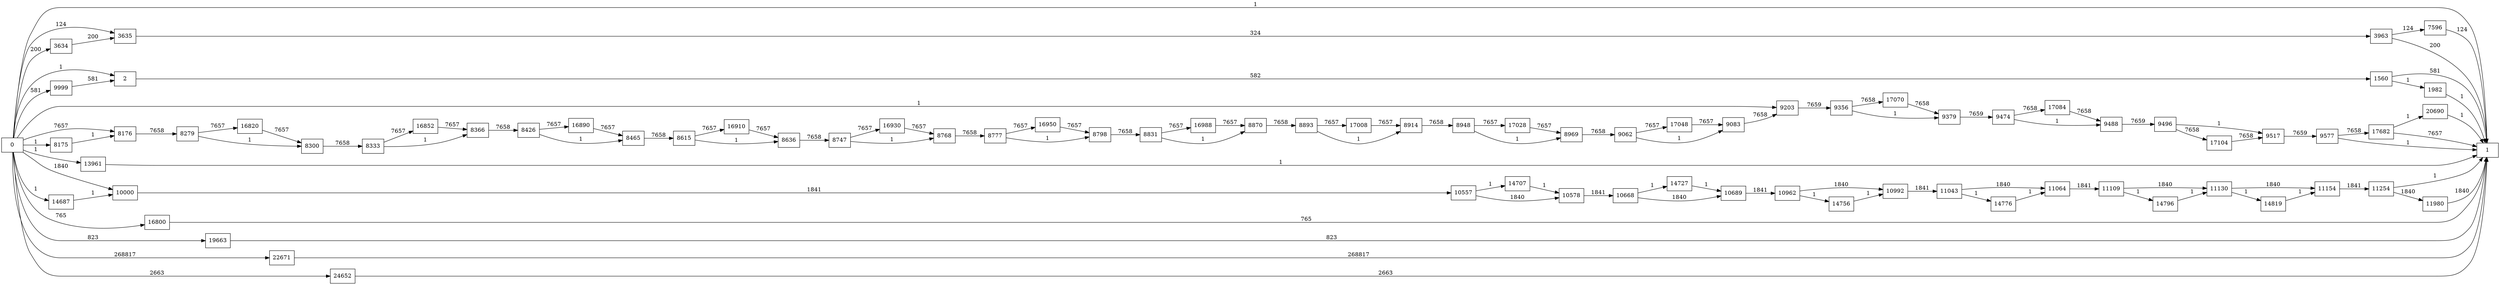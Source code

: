 digraph {
	graph [rankdir=LR]
	node [shape=rectangle]
	2 -> 1560 [label=582]
	1560 -> 1 [label=581]
	1560 -> 1982 [label=1]
	1982 -> 1 [label=1]
	3634 -> 3635 [label=200]
	3635 -> 3963 [label=324]
	3963 -> 1 [label=200]
	3963 -> 7596 [label=124]
	7596 -> 1 [label=124]
	8175 -> 8176 [label=1]
	8176 -> 8279 [label=7658]
	8279 -> 8300 [label=1]
	8279 -> 16820 [label=7657]
	8300 -> 8333 [label=7658]
	8333 -> 8366 [label=1]
	8333 -> 16852 [label=7657]
	8366 -> 8426 [label=7658]
	8426 -> 8465 [label=1]
	8426 -> 16890 [label=7657]
	8465 -> 8615 [label=7658]
	8615 -> 8636 [label=1]
	8615 -> 16910 [label=7657]
	8636 -> 8747 [label=7658]
	8747 -> 8768 [label=1]
	8747 -> 16930 [label=7657]
	8768 -> 8777 [label=7658]
	8777 -> 8798 [label=1]
	8777 -> 16950 [label=7657]
	8798 -> 8831 [label=7658]
	8831 -> 8870 [label=1]
	8831 -> 16988 [label=7657]
	8870 -> 8893 [label=7658]
	8893 -> 8914 [label=1]
	8893 -> 17008 [label=7657]
	8914 -> 8948 [label=7658]
	8948 -> 8969 [label=1]
	8948 -> 17028 [label=7657]
	8969 -> 9062 [label=7658]
	9062 -> 9083 [label=1]
	9062 -> 17048 [label=7657]
	9083 -> 9203 [label=7658]
	9203 -> 9356 [label=7659]
	9356 -> 9379 [label=1]
	9356 -> 17070 [label=7658]
	9379 -> 9474 [label=7659]
	9474 -> 9488 [label=1]
	9474 -> 17084 [label=7658]
	9488 -> 9496 [label=7659]
	9496 -> 9517 [label=1]
	9496 -> 17104 [label=7658]
	9517 -> 9577 [label=7659]
	9577 -> 1 [label=1]
	9577 -> 17682 [label=7658]
	9999 -> 2 [label=581]
	10000 -> 10557 [label=1841]
	10557 -> 10578 [label=1840]
	10557 -> 14707 [label=1]
	10578 -> 10668 [label=1841]
	10668 -> 10689 [label=1840]
	10668 -> 14727 [label=1]
	10689 -> 10962 [label=1841]
	10962 -> 10992 [label=1840]
	10962 -> 14756 [label=1]
	10992 -> 11043 [label=1841]
	11043 -> 11064 [label=1840]
	11043 -> 14776 [label=1]
	11064 -> 11109 [label=1841]
	11109 -> 11130 [label=1840]
	11109 -> 14796 [label=1]
	11130 -> 11154 [label=1840]
	11130 -> 14819 [label=1]
	11154 -> 11254 [label=1841]
	11254 -> 1 [label=1]
	11254 -> 11980 [label=1840]
	11980 -> 1 [label=1840]
	13961 -> 1 [label=1]
	14687 -> 10000 [label=1]
	14707 -> 10578 [label=1]
	14727 -> 10689 [label=1]
	14756 -> 10992 [label=1]
	14776 -> 11064 [label=1]
	14796 -> 11130 [label=1]
	14819 -> 11154 [label=1]
	16800 -> 1 [label=765]
	16820 -> 8300 [label=7657]
	16852 -> 8366 [label=7657]
	16890 -> 8465 [label=7657]
	16910 -> 8636 [label=7657]
	16930 -> 8768 [label=7657]
	16950 -> 8798 [label=7657]
	16988 -> 8870 [label=7657]
	17008 -> 8914 [label=7657]
	17028 -> 8969 [label=7657]
	17048 -> 9083 [label=7657]
	17070 -> 9379 [label=7658]
	17084 -> 9488 [label=7658]
	17104 -> 9517 [label=7658]
	17682 -> 1 [label=7657]
	17682 -> 20690 [label=1]
	19663 -> 1 [label=823]
	20690 -> 1 [label=1]
	22671 -> 1 [label=268817]
	24652 -> 1 [label=2663]
	0 -> 2 [label=1]
	0 -> 3635 [label=124]
	0 -> 10000 [label=1840]
	0 -> 8176 [label=7657]
	0 -> 9203 [label=1]
	0 -> 3634 [label=200]
	0 -> 1 [label=1]
	0 -> 8175 [label=1]
	0 -> 9999 [label=581]
	0 -> 13961 [label=1]
	0 -> 14687 [label=1]
	0 -> 16800 [label=765]
	0 -> 19663 [label=823]
	0 -> 22671 [label=268817]
	0 -> 24652 [label=2663]
}
